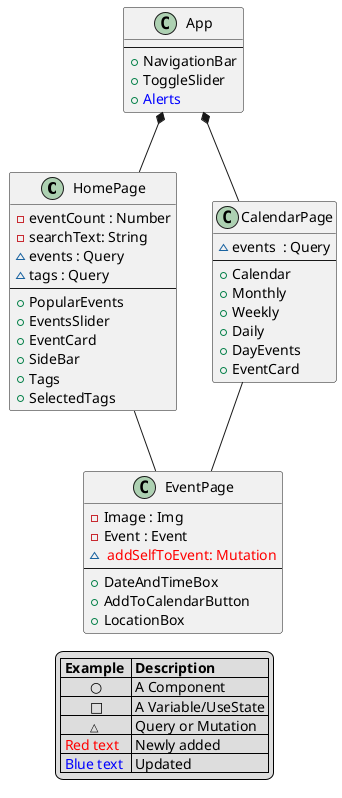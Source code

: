 @startuml FrontEndClassDiagram
class HomePage {
    - eventCount : Number
    - searchText: String
    ~ events : Query
    ~ tags : Query
    --
    + PopularEvents
    + EventsSlider
    + EventCard
    + SideBar
    + Tags 
    + SelectedTags
}

class App {
    --
    + NavigationBar
    + ToggleSlider
    + <color:blue>Alerts
}
class CalendarPage {
    ~ events  : Query
    --
    + Calendar
    + Monthly
    + Weekly
    + Daily
    + DayEvents
    + EventCard
}
class EventPage {
    -Image : Img
    -Event : Event
    ~<color:red> addSelfToEvent: Mutation
    --
    + DateAndTimeBox
    + AddToCalendarButton
    + LocationBox
}

App*-- HomePage 
App*-- CalendarPage   
HomePage-- EventPage
CalendarPage-- EventPage

legend
    |= Example  |= Description |
    |        ○ | A Component |
    |        □ | A Variable/UseState |
    |        <size:11>△ | Query or Mutation |
    |<color:red> Red text | Newly added|
    |<color:blue> Blue text | Updated |
endlegend
@enduml


class AddEventPage {
}
class VerifyPage {
}
class AccountPage {
}
class LoginPage {
    }
